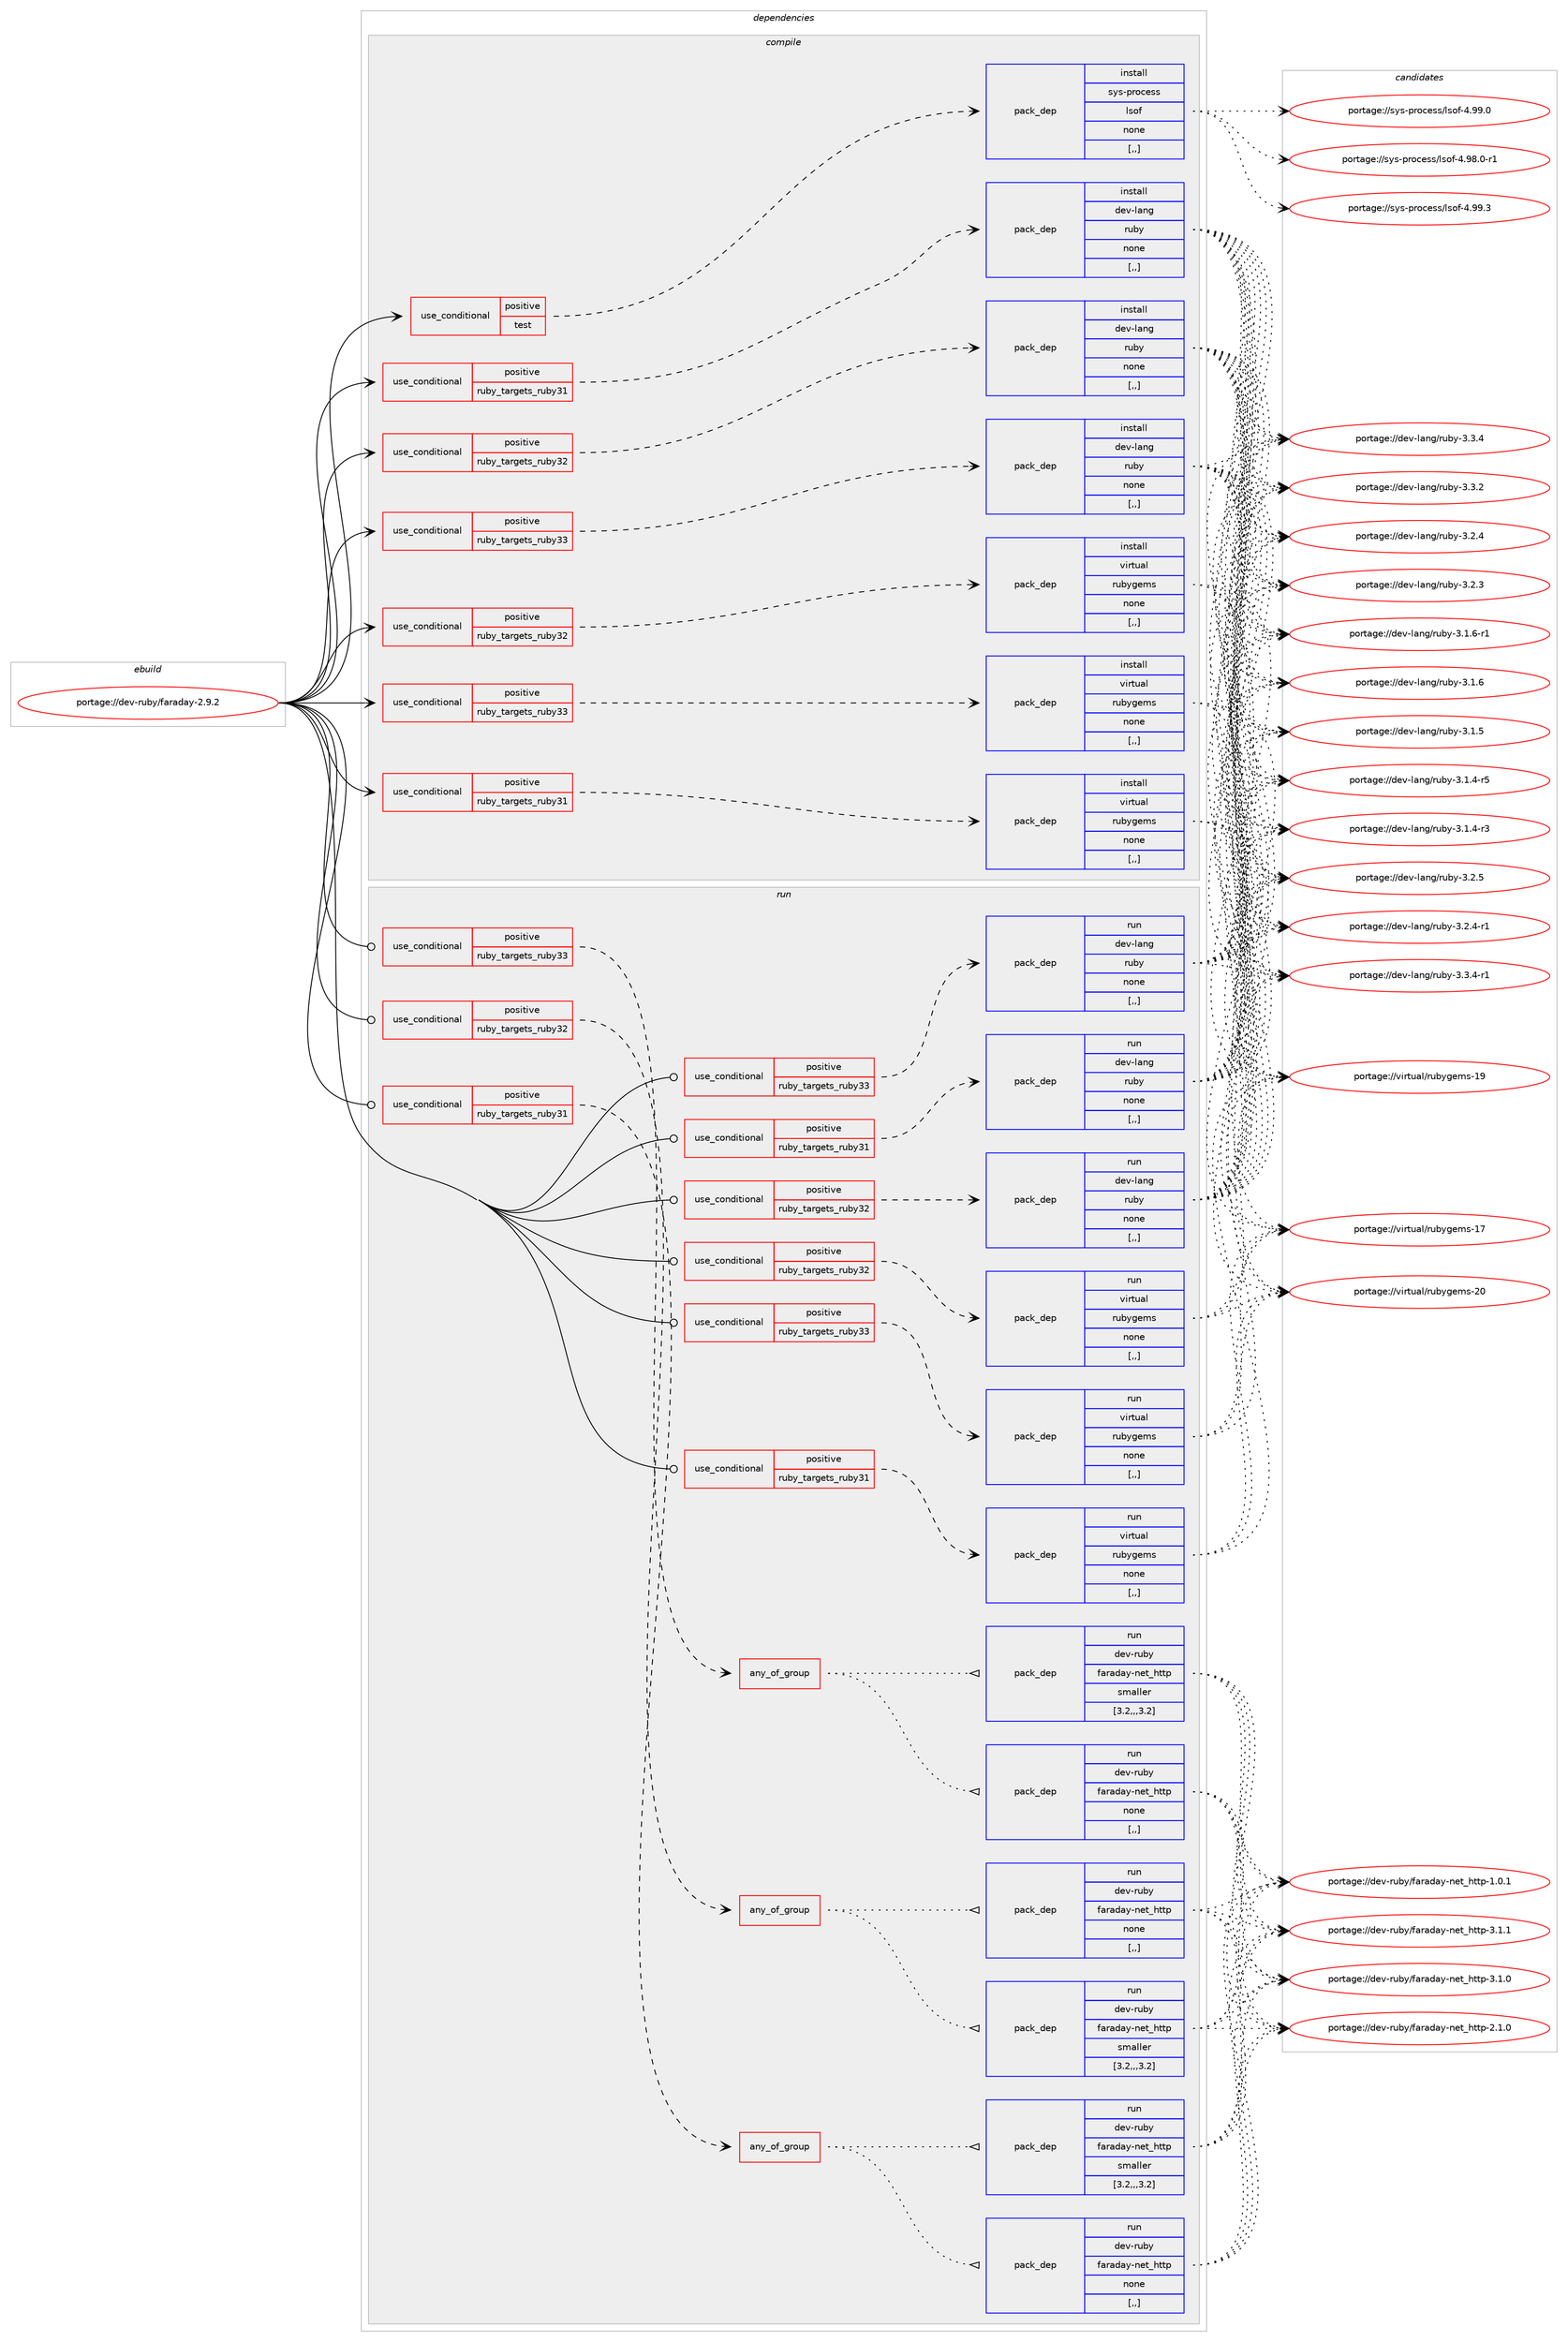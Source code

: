 digraph prolog {

# *************
# Graph options
# *************

newrank=true;
concentrate=true;
compound=true;
graph [rankdir=LR,fontname=Helvetica,fontsize=10,ranksep=1.5];#, ranksep=2.5, nodesep=0.2];
edge  [arrowhead=vee];
node  [fontname=Helvetica,fontsize=10];

# **********
# The ebuild
# **********

subgraph cluster_leftcol {
color=gray;
label=<<i>ebuild</i>>;
id [label="portage://dev-ruby/faraday-2.9.2", color=red, width=4, href="../dev-ruby/faraday-2.9.2.svg"];
}

# ****************
# The dependencies
# ****************

subgraph cluster_midcol {
color=gray;
label=<<i>dependencies</i>>;
subgraph cluster_compile {
fillcolor="#eeeeee";
style=filled;
label=<<i>compile</i>>;
subgraph cond47569 {
dependency183435 [label=<<TABLE BORDER="0" CELLBORDER="1" CELLSPACING="0" CELLPADDING="4"><TR><TD ROWSPAN="3" CELLPADDING="10">use_conditional</TD></TR><TR><TD>positive</TD></TR><TR><TD>ruby_targets_ruby31</TD></TR></TABLE>>, shape=none, color=red];
subgraph pack134549 {
dependency183436 [label=<<TABLE BORDER="0" CELLBORDER="1" CELLSPACING="0" CELLPADDING="4" WIDTH="220"><TR><TD ROWSPAN="6" CELLPADDING="30">pack_dep</TD></TR><TR><TD WIDTH="110">install</TD></TR><TR><TD>dev-lang</TD></TR><TR><TD>ruby</TD></TR><TR><TD>none</TD></TR><TR><TD>[,,]</TD></TR></TABLE>>, shape=none, color=blue];
}
dependency183435:e -> dependency183436:w [weight=20,style="dashed",arrowhead="vee"];
}
id:e -> dependency183435:w [weight=20,style="solid",arrowhead="vee"];
subgraph cond47570 {
dependency183437 [label=<<TABLE BORDER="0" CELLBORDER="1" CELLSPACING="0" CELLPADDING="4"><TR><TD ROWSPAN="3" CELLPADDING="10">use_conditional</TD></TR><TR><TD>positive</TD></TR><TR><TD>ruby_targets_ruby31</TD></TR></TABLE>>, shape=none, color=red];
subgraph pack134550 {
dependency183438 [label=<<TABLE BORDER="0" CELLBORDER="1" CELLSPACING="0" CELLPADDING="4" WIDTH="220"><TR><TD ROWSPAN="6" CELLPADDING="30">pack_dep</TD></TR><TR><TD WIDTH="110">install</TD></TR><TR><TD>virtual</TD></TR><TR><TD>rubygems</TD></TR><TR><TD>none</TD></TR><TR><TD>[,,]</TD></TR></TABLE>>, shape=none, color=blue];
}
dependency183437:e -> dependency183438:w [weight=20,style="dashed",arrowhead="vee"];
}
id:e -> dependency183437:w [weight=20,style="solid",arrowhead="vee"];
subgraph cond47571 {
dependency183439 [label=<<TABLE BORDER="0" CELLBORDER="1" CELLSPACING="0" CELLPADDING="4"><TR><TD ROWSPAN="3" CELLPADDING="10">use_conditional</TD></TR><TR><TD>positive</TD></TR><TR><TD>ruby_targets_ruby32</TD></TR></TABLE>>, shape=none, color=red];
subgraph pack134551 {
dependency183440 [label=<<TABLE BORDER="0" CELLBORDER="1" CELLSPACING="0" CELLPADDING="4" WIDTH="220"><TR><TD ROWSPAN="6" CELLPADDING="30">pack_dep</TD></TR><TR><TD WIDTH="110">install</TD></TR><TR><TD>dev-lang</TD></TR><TR><TD>ruby</TD></TR><TR><TD>none</TD></TR><TR><TD>[,,]</TD></TR></TABLE>>, shape=none, color=blue];
}
dependency183439:e -> dependency183440:w [weight=20,style="dashed",arrowhead="vee"];
}
id:e -> dependency183439:w [weight=20,style="solid",arrowhead="vee"];
subgraph cond47572 {
dependency183441 [label=<<TABLE BORDER="0" CELLBORDER="1" CELLSPACING="0" CELLPADDING="4"><TR><TD ROWSPAN="3" CELLPADDING="10">use_conditional</TD></TR><TR><TD>positive</TD></TR><TR><TD>ruby_targets_ruby32</TD></TR></TABLE>>, shape=none, color=red];
subgraph pack134552 {
dependency183442 [label=<<TABLE BORDER="0" CELLBORDER="1" CELLSPACING="0" CELLPADDING="4" WIDTH="220"><TR><TD ROWSPAN="6" CELLPADDING="30">pack_dep</TD></TR><TR><TD WIDTH="110">install</TD></TR><TR><TD>virtual</TD></TR><TR><TD>rubygems</TD></TR><TR><TD>none</TD></TR><TR><TD>[,,]</TD></TR></TABLE>>, shape=none, color=blue];
}
dependency183441:e -> dependency183442:w [weight=20,style="dashed",arrowhead="vee"];
}
id:e -> dependency183441:w [weight=20,style="solid",arrowhead="vee"];
subgraph cond47573 {
dependency183443 [label=<<TABLE BORDER="0" CELLBORDER="1" CELLSPACING="0" CELLPADDING="4"><TR><TD ROWSPAN="3" CELLPADDING="10">use_conditional</TD></TR><TR><TD>positive</TD></TR><TR><TD>ruby_targets_ruby33</TD></TR></TABLE>>, shape=none, color=red];
subgraph pack134553 {
dependency183444 [label=<<TABLE BORDER="0" CELLBORDER="1" CELLSPACING="0" CELLPADDING="4" WIDTH="220"><TR><TD ROWSPAN="6" CELLPADDING="30">pack_dep</TD></TR><TR><TD WIDTH="110">install</TD></TR><TR><TD>dev-lang</TD></TR><TR><TD>ruby</TD></TR><TR><TD>none</TD></TR><TR><TD>[,,]</TD></TR></TABLE>>, shape=none, color=blue];
}
dependency183443:e -> dependency183444:w [weight=20,style="dashed",arrowhead="vee"];
}
id:e -> dependency183443:w [weight=20,style="solid",arrowhead="vee"];
subgraph cond47574 {
dependency183445 [label=<<TABLE BORDER="0" CELLBORDER="1" CELLSPACING="0" CELLPADDING="4"><TR><TD ROWSPAN="3" CELLPADDING="10">use_conditional</TD></TR><TR><TD>positive</TD></TR><TR><TD>ruby_targets_ruby33</TD></TR></TABLE>>, shape=none, color=red];
subgraph pack134554 {
dependency183446 [label=<<TABLE BORDER="0" CELLBORDER="1" CELLSPACING="0" CELLPADDING="4" WIDTH="220"><TR><TD ROWSPAN="6" CELLPADDING="30">pack_dep</TD></TR><TR><TD WIDTH="110">install</TD></TR><TR><TD>virtual</TD></TR><TR><TD>rubygems</TD></TR><TR><TD>none</TD></TR><TR><TD>[,,]</TD></TR></TABLE>>, shape=none, color=blue];
}
dependency183445:e -> dependency183446:w [weight=20,style="dashed",arrowhead="vee"];
}
id:e -> dependency183445:w [weight=20,style="solid",arrowhead="vee"];
subgraph cond47575 {
dependency183447 [label=<<TABLE BORDER="0" CELLBORDER="1" CELLSPACING="0" CELLPADDING="4"><TR><TD ROWSPAN="3" CELLPADDING="10">use_conditional</TD></TR><TR><TD>positive</TD></TR><TR><TD>test</TD></TR></TABLE>>, shape=none, color=red];
subgraph pack134555 {
dependency183448 [label=<<TABLE BORDER="0" CELLBORDER="1" CELLSPACING="0" CELLPADDING="4" WIDTH="220"><TR><TD ROWSPAN="6" CELLPADDING="30">pack_dep</TD></TR><TR><TD WIDTH="110">install</TD></TR><TR><TD>sys-process</TD></TR><TR><TD>lsof</TD></TR><TR><TD>none</TD></TR><TR><TD>[,,]</TD></TR></TABLE>>, shape=none, color=blue];
}
dependency183447:e -> dependency183448:w [weight=20,style="dashed",arrowhead="vee"];
}
id:e -> dependency183447:w [weight=20,style="solid",arrowhead="vee"];
}
subgraph cluster_compileandrun {
fillcolor="#eeeeee";
style=filled;
label=<<i>compile and run</i>>;
}
subgraph cluster_run {
fillcolor="#eeeeee";
style=filled;
label=<<i>run</i>>;
subgraph cond47576 {
dependency183449 [label=<<TABLE BORDER="0" CELLBORDER="1" CELLSPACING="0" CELLPADDING="4"><TR><TD ROWSPAN="3" CELLPADDING="10">use_conditional</TD></TR><TR><TD>positive</TD></TR><TR><TD>ruby_targets_ruby31</TD></TR></TABLE>>, shape=none, color=red];
subgraph any1167 {
dependency183450 [label=<<TABLE BORDER="0" CELLBORDER="1" CELLSPACING="0" CELLPADDING="4"><TR><TD CELLPADDING="10">any_of_group</TD></TR></TABLE>>, shape=none, color=red];subgraph pack134556 {
dependency183451 [label=<<TABLE BORDER="0" CELLBORDER="1" CELLSPACING="0" CELLPADDING="4" WIDTH="220"><TR><TD ROWSPAN="6" CELLPADDING="30">pack_dep</TD></TR><TR><TD WIDTH="110">run</TD></TR><TR><TD>dev-ruby</TD></TR><TR><TD>faraday-net_http</TD></TR><TR><TD>smaller</TD></TR><TR><TD>[3.2,,,3.2]</TD></TR></TABLE>>, shape=none, color=blue];
}
dependency183450:e -> dependency183451:w [weight=20,style="dotted",arrowhead="oinv"];
subgraph pack134557 {
dependency183452 [label=<<TABLE BORDER="0" CELLBORDER="1" CELLSPACING="0" CELLPADDING="4" WIDTH="220"><TR><TD ROWSPAN="6" CELLPADDING="30">pack_dep</TD></TR><TR><TD WIDTH="110">run</TD></TR><TR><TD>dev-ruby</TD></TR><TR><TD>faraday-net_http</TD></TR><TR><TD>none</TD></TR><TR><TD>[,,]</TD></TR></TABLE>>, shape=none, color=blue];
}
dependency183450:e -> dependency183452:w [weight=20,style="dotted",arrowhead="oinv"];
}
dependency183449:e -> dependency183450:w [weight=20,style="dashed",arrowhead="vee"];
}
id:e -> dependency183449:w [weight=20,style="solid",arrowhead="odot"];
subgraph cond47577 {
dependency183453 [label=<<TABLE BORDER="0" CELLBORDER="1" CELLSPACING="0" CELLPADDING="4"><TR><TD ROWSPAN="3" CELLPADDING="10">use_conditional</TD></TR><TR><TD>positive</TD></TR><TR><TD>ruby_targets_ruby31</TD></TR></TABLE>>, shape=none, color=red];
subgraph pack134558 {
dependency183454 [label=<<TABLE BORDER="0" CELLBORDER="1" CELLSPACING="0" CELLPADDING="4" WIDTH="220"><TR><TD ROWSPAN="6" CELLPADDING="30">pack_dep</TD></TR><TR><TD WIDTH="110">run</TD></TR><TR><TD>dev-lang</TD></TR><TR><TD>ruby</TD></TR><TR><TD>none</TD></TR><TR><TD>[,,]</TD></TR></TABLE>>, shape=none, color=blue];
}
dependency183453:e -> dependency183454:w [weight=20,style="dashed",arrowhead="vee"];
}
id:e -> dependency183453:w [weight=20,style="solid",arrowhead="odot"];
subgraph cond47578 {
dependency183455 [label=<<TABLE BORDER="0" CELLBORDER="1" CELLSPACING="0" CELLPADDING="4"><TR><TD ROWSPAN="3" CELLPADDING="10">use_conditional</TD></TR><TR><TD>positive</TD></TR><TR><TD>ruby_targets_ruby31</TD></TR></TABLE>>, shape=none, color=red];
subgraph pack134559 {
dependency183456 [label=<<TABLE BORDER="0" CELLBORDER="1" CELLSPACING="0" CELLPADDING="4" WIDTH="220"><TR><TD ROWSPAN="6" CELLPADDING="30">pack_dep</TD></TR><TR><TD WIDTH="110">run</TD></TR><TR><TD>virtual</TD></TR><TR><TD>rubygems</TD></TR><TR><TD>none</TD></TR><TR><TD>[,,]</TD></TR></TABLE>>, shape=none, color=blue];
}
dependency183455:e -> dependency183456:w [weight=20,style="dashed",arrowhead="vee"];
}
id:e -> dependency183455:w [weight=20,style="solid",arrowhead="odot"];
subgraph cond47579 {
dependency183457 [label=<<TABLE BORDER="0" CELLBORDER="1" CELLSPACING="0" CELLPADDING="4"><TR><TD ROWSPAN="3" CELLPADDING="10">use_conditional</TD></TR><TR><TD>positive</TD></TR><TR><TD>ruby_targets_ruby32</TD></TR></TABLE>>, shape=none, color=red];
subgraph any1168 {
dependency183458 [label=<<TABLE BORDER="0" CELLBORDER="1" CELLSPACING="0" CELLPADDING="4"><TR><TD CELLPADDING="10">any_of_group</TD></TR></TABLE>>, shape=none, color=red];subgraph pack134560 {
dependency183459 [label=<<TABLE BORDER="0" CELLBORDER="1" CELLSPACING="0" CELLPADDING="4" WIDTH="220"><TR><TD ROWSPAN="6" CELLPADDING="30">pack_dep</TD></TR><TR><TD WIDTH="110">run</TD></TR><TR><TD>dev-ruby</TD></TR><TR><TD>faraday-net_http</TD></TR><TR><TD>smaller</TD></TR><TR><TD>[3.2,,,3.2]</TD></TR></TABLE>>, shape=none, color=blue];
}
dependency183458:e -> dependency183459:w [weight=20,style="dotted",arrowhead="oinv"];
subgraph pack134561 {
dependency183460 [label=<<TABLE BORDER="0" CELLBORDER="1" CELLSPACING="0" CELLPADDING="4" WIDTH="220"><TR><TD ROWSPAN="6" CELLPADDING="30">pack_dep</TD></TR><TR><TD WIDTH="110">run</TD></TR><TR><TD>dev-ruby</TD></TR><TR><TD>faraday-net_http</TD></TR><TR><TD>none</TD></TR><TR><TD>[,,]</TD></TR></TABLE>>, shape=none, color=blue];
}
dependency183458:e -> dependency183460:w [weight=20,style="dotted",arrowhead="oinv"];
}
dependency183457:e -> dependency183458:w [weight=20,style="dashed",arrowhead="vee"];
}
id:e -> dependency183457:w [weight=20,style="solid",arrowhead="odot"];
subgraph cond47580 {
dependency183461 [label=<<TABLE BORDER="0" CELLBORDER="1" CELLSPACING="0" CELLPADDING="4"><TR><TD ROWSPAN="3" CELLPADDING="10">use_conditional</TD></TR><TR><TD>positive</TD></TR><TR><TD>ruby_targets_ruby32</TD></TR></TABLE>>, shape=none, color=red];
subgraph pack134562 {
dependency183462 [label=<<TABLE BORDER="0" CELLBORDER="1" CELLSPACING="0" CELLPADDING="4" WIDTH="220"><TR><TD ROWSPAN="6" CELLPADDING="30">pack_dep</TD></TR><TR><TD WIDTH="110">run</TD></TR><TR><TD>dev-lang</TD></TR><TR><TD>ruby</TD></TR><TR><TD>none</TD></TR><TR><TD>[,,]</TD></TR></TABLE>>, shape=none, color=blue];
}
dependency183461:e -> dependency183462:w [weight=20,style="dashed",arrowhead="vee"];
}
id:e -> dependency183461:w [weight=20,style="solid",arrowhead="odot"];
subgraph cond47581 {
dependency183463 [label=<<TABLE BORDER="0" CELLBORDER="1" CELLSPACING="0" CELLPADDING="4"><TR><TD ROWSPAN="3" CELLPADDING="10">use_conditional</TD></TR><TR><TD>positive</TD></TR><TR><TD>ruby_targets_ruby32</TD></TR></TABLE>>, shape=none, color=red];
subgraph pack134563 {
dependency183464 [label=<<TABLE BORDER="0" CELLBORDER="1" CELLSPACING="0" CELLPADDING="4" WIDTH="220"><TR><TD ROWSPAN="6" CELLPADDING="30">pack_dep</TD></TR><TR><TD WIDTH="110">run</TD></TR><TR><TD>virtual</TD></TR><TR><TD>rubygems</TD></TR><TR><TD>none</TD></TR><TR><TD>[,,]</TD></TR></TABLE>>, shape=none, color=blue];
}
dependency183463:e -> dependency183464:w [weight=20,style="dashed",arrowhead="vee"];
}
id:e -> dependency183463:w [weight=20,style="solid",arrowhead="odot"];
subgraph cond47582 {
dependency183465 [label=<<TABLE BORDER="0" CELLBORDER="1" CELLSPACING="0" CELLPADDING="4"><TR><TD ROWSPAN="3" CELLPADDING="10">use_conditional</TD></TR><TR><TD>positive</TD></TR><TR><TD>ruby_targets_ruby33</TD></TR></TABLE>>, shape=none, color=red];
subgraph any1169 {
dependency183466 [label=<<TABLE BORDER="0" CELLBORDER="1" CELLSPACING="0" CELLPADDING="4"><TR><TD CELLPADDING="10">any_of_group</TD></TR></TABLE>>, shape=none, color=red];subgraph pack134564 {
dependency183467 [label=<<TABLE BORDER="0" CELLBORDER="1" CELLSPACING="0" CELLPADDING="4" WIDTH="220"><TR><TD ROWSPAN="6" CELLPADDING="30">pack_dep</TD></TR><TR><TD WIDTH="110">run</TD></TR><TR><TD>dev-ruby</TD></TR><TR><TD>faraday-net_http</TD></TR><TR><TD>smaller</TD></TR><TR><TD>[3.2,,,3.2]</TD></TR></TABLE>>, shape=none, color=blue];
}
dependency183466:e -> dependency183467:w [weight=20,style="dotted",arrowhead="oinv"];
subgraph pack134565 {
dependency183468 [label=<<TABLE BORDER="0" CELLBORDER="1" CELLSPACING="0" CELLPADDING="4" WIDTH="220"><TR><TD ROWSPAN="6" CELLPADDING="30">pack_dep</TD></TR><TR><TD WIDTH="110">run</TD></TR><TR><TD>dev-ruby</TD></TR><TR><TD>faraday-net_http</TD></TR><TR><TD>none</TD></TR><TR><TD>[,,]</TD></TR></TABLE>>, shape=none, color=blue];
}
dependency183466:e -> dependency183468:w [weight=20,style="dotted",arrowhead="oinv"];
}
dependency183465:e -> dependency183466:w [weight=20,style="dashed",arrowhead="vee"];
}
id:e -> dependency183465:w [weight=20,style="solid",arrowhead="odot"];
subgraph cond47583 {
dependency183469 [label=<<TABLE BORDER="0" CELLBORDER="1" CELLSPACING="0" CELLPADDING="4"><TR><TD ROWSPAN="3" CELLPADDING="10">use_conditional</TD></TR><TR><TD>positive</TD></TR><TR><TD>ruby_targets_ruby33</TD></TR></TABLE>>, shape=none, color=red];
subgraph pack134566 {
dependency183470 [label=<<TABLE BORDER="0" CELLBORDER="1" CELLSPACING="0" CELLPADDING="4" WIDTH="220"><TR><TD ROWSPAN="6" CELLPADDING="30">pack_dep</TD></TR><TR><TD WIDTH="110">run</TD></TR><TR><TD>dev-lang</TD></TR><TR><TD>ruby</TD></TR><TR><TD>none</TD></TR><TR><TD>[,,]</TD></TR></TABLE>>, shape=none, color=blue];
}
dependency183469:e -> dependency183470:w [weight=20,style="dashed",arrowhead="vee"];
}
id:e -> dependency183469:w [weight=20,style="solid",arrowhead="odot"];
subgraph cond47584 {
dependency183471 [label=<<TABLE BORDER="0" CELLBORDER="1" CELLSPACING="0" CELLPADDING="4"><TR><TD ROWSPAN="3" CELLPADDING="10">use_conditional</TD></TR><TR><TD>positive</TD></TR><TR><TD>ruby_targets_ruby33</TD></TR></TABLE>>, shape=none, color=red];
subgraph pack134567 {
dependency183472 [label=<<TABLE BORDER="0" CELLBORDER="1" CELLSPACING="0" CELLPADDING="4" WIDTH="220"><TR><TD ROWSPAN="6" CELLPADDING="30">pack_dep</TD></TR><TR><TD WIDTH="110">run</TD></TR><TR><TD>virtual</TD></TR><TR><TD>rubygems</TD></TR><TR><TD>none</TD></TR><TR><TD>[,,]</TD></TR></TABLE>>, shape=none, color=blue];
}
dependency183471:e -> dependency183472:w [weight=20,style="dashed",arrowhead="vee"];
}
id:e -> dependency183471:w [weight=20,style="solid",arrowhead="odot"];
}
}

# **************
# The candidates
# **************

subgraph cluster_choices {
rank=same;
color=gray;
label=<<i>candidates</i>>;

subgraph choice134549 {
color=black;
nodesep=1;
choice100101118451089711010347114117981214551465146524511449 [label="portage://dev-lang/ruby-3.3.4-r1", color=red, width=4,href="../dev-lang/ruby-3.3.4-r1.svg"];
choice10010111845108971101034711411798121455146514652 [label="portage://dev-lang/ruby-3.3.4", color=red, width=4,href="../dev-lang/ruby-3.3.4.svg"];
choice10010111845108971101034711411798121455146514650 [label="portage://dev-lang/ruby-3.3.2", color=red, width=4,href="../dev-lang/ruby-3.3.2.svg"];
choice10010111845108971101034711411798121455146504653 [label="portage://dev-lang/ruby-3.2.5", color=red, width=4,href="../dev-lang/ruby-3.2.5.svg"];
choice100101118451089711010347114117981214551465046524511449 [label="portage://dev-lang/ruby-3.2.4-r1", color=red, width=4,href="../dev-lang/ruby-3.2.4-r1.svg"];
choice10010111845108971101034711411798121455146504652 [label="portage://dev-lang/ruby-3.2.4", color=red, width=4,href="../dev-lang/ruby-3.2.4.svg"];
choice10010111845108971101034711411798121455146504651 [label="portage://dev-lang/ruby-3.2.3", color=red, width=4,href="../dev-lang/ruby-3.2.3.svg"];
choice100101118451089711010347114117981214551464946544511449 [label="portage://dev-lang/ruby-3.1.6-r1", color=red, width=4,href="../dev-lang/ruby-3.1.6-r1.svg"];
choice10010111845108971101034711411798121455146494654 [label="portage://dev-lang/ruby-3.1.6", color=red, width=4,href="../dev-lang/ruby-3.1.6.svg"];
choice10010111845108971101034711411798121455146494653 [label="portage://dev-lang/ruby-3.1.5", color=red, width=4,href="../dev-lang/ruby-3.1.5.svg"];
choice100101118451089711010347114117981214551464946524511453 [label="portage://dev-lang/ruby-3.1.4-r5", color=red, width=4,href="../dev-lang/ruby-3.1.4-r5.svg"];
choice100101118451089711010347114117981214551464946524511451 [label="portage://dev-lang/ruby-3.1.4-r3", color=red, width=4,href="../dev-lang/ruby-3.1.4-r3.svg"];
dependency183436:e -> choice100101118451089711010347114117981214551465146524511449:w [style=dotted,weight="100"];
dependency183436:e -> choice10010111845108971101034711411798121455146514652:w [style=dotted,weight="100"];
dependency183436:e -> choice10010111845108971101034711411798121455146514650:w [style=dotted,weight="100"];
dependency183436:e -> choice10010111845108971101034711411798121455146504653:w [style=dotted,weight="100"];
dependency183436:e -> choice100101118451089711010347114117981214551465046524511449:w [style=dotted,weight="100"];
dependency183436:e -> choice10010111845108971101034711411798121455146504652:w [style=dotted,weight="100"];
dependency183436:e -> choice10010111845108971101034711411798121455146504651:w [style=dotted,weight="100"];
dependency183436:e -> choice100101118451089711010347114117981214551464946544511449:w [style=dotted,weight="100"];
dependency183436:e -> choice10010111845108971101034711411798121455146494654:w [style=dotted,weight="100"];
dependency183436:e -> choice10010111845108971101034711411798121455146494653:w [style=dotted,weight="100"];
dependency183436:e -> choice100101118451089711010347114117981214551464946524511453:w [style=dotted,weight="100"];
dependency183436:e -> choice100101118451089711010347114117981214551464946524511451:w [style=dotted,weight="100"];
}
subgraph choice134550 {
color=black;
nodesep=1;
choice118105114116117971084711411798121103101109115455048 [label="portage://virtual/rubygems-20", color=red, width=4,href="../virtual/rubygems-20.svg"];
choice118105114116117971084711411798121103101109115454957 [label="portage://virtual/rubygems-19", color=red, width=4,href="../virtual/rubygems-19.svg"];
choice118105114116117971084711411798121103101109115454955 [label="portage://virtual/rubygems-17", color=red, width=4,href="../virtual/rubygems-17.svg"];
dependency183438:e -> choice118105114116117971084711411798121103101109115455048:w [style=dotted,weight="100"];
dependency183438:e -> choice118105114116117971084711411798121103101109115454957:w [style=dotted,weight="100"];
dependency183438:e -> choice118105114116117971084711411798121103101109115454955:w [style=dotted,weight="100"];
}
subgraph choice134551 {
color=black;
nodesep=1;
choice100101118451089711010347114117981214551465146524511449 [label="portage://dev-lang/ruby-3.3.4-r1", color=red, width=4,href="../dev-lang/ruby-3.3.4-r1.svg"];
choice10010111845108971101034711411798121455146514652 [label="portage://dev-lang/ruby-3.3.4", color=red, width=4,href="../dev-lang/ruby-3.3.4.svg"];
choice10010111845108971101034711411798121455146514650 [label="portage://dev-lang/ruby-3.3.2", color=red, width=4,href="../dev-lang/ruby-3.3.2.svg"];
choice10010111845108971101034711411798121455146504653 [label="portage://dev-lang/ruby-3.2.5", color=red, width=4,href="../dev-lang/ruby-3.2.5.svg"];
choice100101118451089711010347114117981214551465046524511449 [label="portage://dev-lang/ruby-3.2.4-r1", color=red, width=4,href="../dev-lang/ruby-3.2.4-r1.svg"];
choice10010111845108971101034711411798121455146504652 [label="portage://dev-lang/ruby-3.2.4", color=red, width=4,href="../dev-lang/ruby-3.2.4.svg"];
choice10010111845108971101034711411798121455146504651 [label="portage://dev-lang/ruby-3.2.3", color=red, width=4,href="../dev-lang/ruby-3.2.3.svg"];
choice100101118451089711010347114117981214551464946544511449 [label="portage://dev-lang/ruby-3.1.6-r1", color=red, width=4,href="../dev-lang/ruby-3.1.6-r1.svg"];
choice10010111845108971101034711411798121455146494654 [label="portage://dev-lang/ruby-3.1.6", color=red, width=4,href="../dev-lang/ruby-3.1.6.svg"];
choice10010111845108971101034711411798121455146494653 [label="portage://dev-lang/ruby-3.1.5", color=red, width=4,href="../dev-lang/ruby-3.1.5.svg"];
choice100101118451089711010347114117981214551464946524511453 [label="portage://dev-lang/ruby-3.1.4-r5", color=red, width=4,href="../dev-lang/ruby-3.1.4-r5.svg"];
choice100101118451089711010347114117981214551464946524511451 [label="portage://dev-lang/ruby-3.1.4-r3", color=red, width=4,href="../dev-lang/ruby-3.1.4-r3.svg"];
dependency183440:e -> choice100101118451089711010347114117981214551465146524511449:w [style=dotted,weight="100"];
dependency183440:e -> choice10010111845108971101034711411798121455146514652:w [style=dotted,weight="100"];
dependency183440:e -> choice10010111845108971101034711411798121455146514650:w [style=dotted,weight="100"];
dependency183440:e -> choice10010111845108971101034711411798121455146504653:w [style=dotted,weight="100"];
dependency183440:e -> choice100101118451089711010347114117981214551465046524511449:w [style=dotted,weight="100"];
dependency183440:e -> choice10010111845108971101034711411798121455146504652:w [style=dotted,weight="100"];
dependency183440:e -> choice10010111845108971101034711411798121455146504651:w [style=dotted,weight="100"];
dependency183440:e -> choice100101118451089711010347114117981214551464946544511449:w [style=dotted,weight="100"];
dependency183440:e -> choice10010111845108971101034711411798121455146494654:w [style=dotted,weight="100"];
dependency183440:e -> choice10010111845108971101034711411798121455146494653:w [style=dotted,weight="100"];
dependency183440:e -> choice100101118451089711010347114117981214551464946524511453:w [style=dotted,weight="100"];
dependency183440:e -> choice100101118451089711010347114117981214551464946524511451:w [style=dotted,weight="100"];
}
subgraph choice134552 {
color=black;
nodesep=1;
choice118105114116117971084711411798121103101109115455048 [label="portage://virtual/rubygems-20", color=red, width=4,href="../virtual/rubygems-20.svg"];
choice118105114116117971084711411798121103101109115454957 [label="portage://virtual/rubygems-19", color=red, width=4,href="../virtual/rubygems-19.svg"];
choice118105114116117971084711411798121103101109115454955 [label="portage://virtual/rubygems-17", color=red, width=4,href="../virtual/rubygems-17.svg"];
dependency183442:e -> choice118105114116117971084711411798121103101109115455048:w [style=dotted,weight="100"];
dependency183442:e -> choice118105114116117971084711411798121103101109115454957:w [style=dotted,weight="100"];
dependency183442:e -> choice118105114116117971084711411798121103101109115454955:w [style=dotted,weight="100"];
}
subgraph choice134553 {
color=black;
nodesep=1;
choice100101118451089711010347114117981214551465146524511449 [label="portage://dev-lang/ruby-3.3.4-r1", color=red, width=4,href="../dev-lang/ruby-3.3.4-r1.svg"];
choice10010111845108971101034711411798121455146514652 [label="portage://dev-lang/ruby-3.3.4", color=red, width=4,href="../dev-lang/ruby-3.3.4.svg"];
choice10010111845108971101034711411798121455146514650 [label="portage://dev-lang/ruby-3.3.2", color=red, width=4,href="../dev-lang/ruby-3.3.2.svg"];
choice10010111845108971101034711411798121455146504653 [label="portage://dev-lang/ruby-3.2.5", color=red, width=4,href="../dev-lang/ruby-3.2.5.svg"];
choice100101118451089711010347114117981214551465046524511449 [label="portage://dev-lang/ruby-3.2.4-r1", color=red, width=4,href="../dev-lang/ruby-3.2.4-r1.svg"];
choice10010111845108971101034711411798121455146504652 [label="portage://dev-lang/ruby-3.2.4", color=red, width=4,href="../dev-lang/ruby-3.2.4.svg"];
choice10010111845108971101034711411798121455146504651 [label="portage://dev-lang/ruby-3.2.3", color=red, width=4,href="../dev-lang/ruby-3.2.3.svg"];
choice100101118451089711010347114117981214551464946544511449 [label="portage://dev-lang/ruby-3.1.6-r1", color=red, width=4,href="../dev-lang/ruby-3.1.6-r1.svg"];
choice10010111845108971101034711411798121455146494654 [label="portage://dev-lang/ruby-3.1.6", color=red, width=4,href="../dev-lang/ruby-3.1.6.svg"];
choice10010111845108971101034711411798121455146494653 [label="portage://dev-lang/ruby-3.1.5", color=red, width=4,href="../dev-lang/ruby-3.1.5.svg"];
choice100101118451089711010347114117981214551464946524511453 [label="portage://dev-lang/ruby-3.1.4-r5", color=red, width=4,href="../dev-lang/ruby-3.1.4-r5.svg"];
choice100101118451089711010347114117981214551464946524511451 [label="portage://dev-lang/ruby-3.1.4-r3", color=red, width=4,href="../dev-lang/ruby-3.1.4-r3.svg"];
dependency183444:e -> choice100101118451089711010347114117981214551465146524511449:w [style=dotted,weight="100"];
dependency183444:e -> choice10010111845108971101034711411798121455146514652:w [style=dotted,weight="100"];
dependency183444:e -> choice10010111845108971101034711411798121455146514650:w [style=dotted,weight="100"];
dependency183444:e -> choice10010111845108971101034711411798121455146504653:w [style=dotted,weight="100"];
dependency183444:e -> choice100101118451089711010347114117981214551465046524511449:w [style=dotted,weight="100"];
dependency183444:e -> choice10010111845108971101034711411798121455146504652:w [style=dotted,weight="100"];
dependency183444:e -> choice10010111845108971101034711411798121455146504651:w [style=dotted,weight="100"];
dependency183444:e -> choice100101118451089711010347114117981214551464946544511449:w [style=dotted,weight="100"];
dependency183444:e -> choice10010111845108971101034711411798121455146494654:w [style=dotted,weight="100"];
dependency183444:e -> choice10010111845108971101034711411798121455146494653:w [style=dotted,weight="100"];
dependency183444:e -> choice100101118451089711010347114117981214551464946524511453:w [style=dotted,weight="100"];
dependency183444:e -> choice100101118451089711010347114117981214551464946524511451:w [style=dotted,weight="100"];
}
subgraph choice134554 {
color=black;
nodesep=1;
choice118105114116117971084711411798121103101109115455048 [label="portage://virtual/rubygems-20", color=red, width=4,href="../virtual/rubygems-20.svg"];
choice118105114116117971084711411798121103101109115454957 [label="portage://virtual/rubygems-19", color=red, width=4,href="../virtual/rubygems-19.svg"];
choice118105114116117971084711411798121103101109115454955 [label="portage://virtual/rubygems-17", color=red, width=4,href="../virtual/rubygems-17.svg"];
dependency183446:e -> choice118105114116117971084711411798121103101109115455048:w [style=dotted,weight="100"];
dependency183446:e -> choice118105114116117971084711411798121103101109115454957:w [style=dotted,weight="100"];
dependency183446:e -> choice118105114116117971084711411798121103101109115454955:w [style=dotted,weight="100"];
}
subgraph choice134555 {
color=black;
nodesep=1;
choice11512111545112114111991011151154710811511110245524657574651 [label="portage://sys-process/lsof-4.99.3", color=red, width=4,href="../sys-process/lsof-4.99.3.svg"];
choice11512111545112114111991011151154710811511110245524657574648 [label="portage://sys-process/lsof-4.99.0", color=red, width=4,href="../sys-process/lsof-4.99.0.svg"];
choice115121115451121141119910111511547108115111102455246575646484511449 [label="portage://sys-process/lsof-4.98.0-r1", color=red, width=4,href="../sys-process/lsof-4.98.0-r1.svg"];
dependency183448:e -> choice11512111545112114111991011151154710811511110245524657574651:w [style=dotted,weight="100"];
dependency183448:e -> choice11512111545112114111991011151154710811511110245524657574648:w [style=dotted,weight="100"];
dependency183448:e -> choice115121115451121141119910111511547108115111102455246575646484511449:w [style=dotted,weight="100"];
}
subgraph choice134556 {
color=black;
nodesep=1;
choice1001011184511411798121471029711497100971214511010111695104116116112455146494649 [label="portage://dev-ruby/faraday-net_http-3.1.1", color=red, width=4,href="../dev-ruby/faraday-net_http-3.1.1.svg"];
choice1001011184511411798121471029711497100971214511010111695104116116112455146494648 [label="portage://dev-ruby/faraday-net_http-3.1.0", color=red, width=4,href="../dev-ruby/faraday-net_http-3.1.0.svg"];
choice1001011184511411798121471029711497100971214511010111695104116116112455046494648 [label="portage://dev-ruby/faraday-net_http-2.1.0", color=red, width=4,href="../dev-ruby/faraday-net_http-2.1.0.svg"];
choice1001011184511411798121471029711497100971214511010111695104116116112454946484649 [label="portage://dev-ruby/faraday-net_http-1.0.1", color=red, width=4,href="../dev-ruby/faraday-net_http-1.0.1.svg"];
dependency183451:e -> choice1001011184511411798121471029711497100971214511010111695104116116112455146494649:w [style=dotted,weight="100"];
dependency183451:e -> choice1001011184511411798121471029711497100971214511010111695104116116112455146494648:w [style=dotted,weight="100"];
dependency183451:e -> choice1001011184511411798121471029711497100971214511010111695104116116112455046494648:w [style=dotted,weight="100"];
dependency183451:e -> choice1001011184511411798121471029711497100971214511010111695104116116112454946484649:w [style=dotted,weight="100"];
}
subgraph choice134557 {
color=black;
nodesep=1;
choice1001011184511411798121471029711497100971214511010111695104116116112455146494649 [label="portage://dev-ruby/faraday-net_http-3.1.1", color=red, width=4,href="../dev-ruby/faraday-net_http-3.1.1.svg"];
choice1001011184511411798121471029711497100971214511010111695104116116112455146494648 [label="portage://dev-ruby/faraday-net_http-3.1.0", color=red, width=4,href="../dev-ruby/faraday-net_http-3.1.0.svg"];
choice1001011184511411798121471029711497100971214511010111695104116116112455046494648 [label="portage://dev-ruby/faraday-net_http-2.1.0", color=red, width=4,href="../dev-ruby/faraday-net_http-2.1.0.svg"];
choice1001011184511411798121471029711497100971214511010111695104116116112454946484649 [label="portage://dev-ruby/faraday-net_http-1.0.1", color=red, width=4,href="../dev-ruby/faraday-net_http-1.0.1.svg"];
dependency183452:e -> choice1001011184511411798121471029711497100971214511010111695104116116112455146494649:w [style=dotted,weight="100"];
dependency183452:e -> choice1001011184511411798121471029711497100971214511010111695104116116112455146494648:w [style=dotted,weight="100"];
dependency183452:e -> choice1001011184511411798121471029711497100971214511010111695104116116112455046494648:w [style=dotted,weight="100"];
dependency183452:e -> choice1001011184511411798121471029711497100971214511010111695104116116112454946484649:w [style=dotted,weight="100"];
}
subgraph choice134558 {
color=black;
nodesep=1;
choice100101118451089711010347114117981214551465146524511449 [label="portage://dev-lang/ruby-3.3.4-r1", color=red, width=4,href="../dev-lang/ruby-3.3.4-r1.svg"];
choice10010111845108971101034711411798121455146514652 [label="portage://dev-lang/ruby-3.3.4", color=red, width=4,href="../dev-lang/ruby-3.3.4.svg"];
choice10010111845108971101034711411798121455146514650 [label="portage://dev-lang/ruby-3.3.2", color=red, width=4,href="../dev-lang/ruby-3.3.2.svg"];
choice10010111845108971101034711411798121455146504653 [label="portage://dev-lang/ruby-3.2.5", color=red, width=4,href="../dev-lang/ruby-3.2.5.svg"];
choice100101118451089711010347114117981214551465046524511449 [label="portage://dev-lang/ruby-3.2.4-r1", color=red, width=4,href="../dev-lang/ruby-3.2.4-r1.svg"];
choice10010111845108971101034711411798121455146504652 [label="portage://dev-lang/ruby-3.2.4", color=red, width=4,href="../dev-lang/ruby-3.2.4.svg"];
choice10010111845108971101034711411798121455146504651 [label="portage://dev-lang/ruby-3.2.3", color=red, width=4,href="../dev-lang/ruby-3.2.3.svg"];
choice100101118451089711010347114117981214551464946544511449 [label="portage://dev-lang/ruby-3.1.6-r1", color=red, width=4,href="../dev-lang/ruby-3.1.6-r1.svg"];
choice10010111845108971101034711411798121455146494654 [label="portage://dev-lang/ruby-3.1.6", color=red, width=4,href="../dev-lang/ruby-3.1.6.svg"];
choice10010111845108971101034711411798121455146494653 [label="portage://dev-lang/ruby-3.1.5", color=red, width=4,href="../dev-lang/ruby-3.1.5.svg"];
choice100101118451089711010347114117981214551464946524511453 [label="portage://dev-lang/ruby-3.1.4-r5", color=red, width=4,href="../dev-lang/ruby-3.1.4-r5.svg"];
choice100101118451089711010347114117981214551464946524511451 [label="portage://dev-lang/ruby-3.1.4-r3", color=red, width=4,href="../dev-lang/ruby-3.1.4-r3.svg"];
dependency183454:e -> choice100101118451089711010347114117981214551465146524511449:w [style=dotted,weight="100"];
dependency183454:e -> choice10010111845108971101034711411798121455146514652:w [style=dotted,weight="100"];
dependency183454:e -> choice10010111845108971101034711411798121455146514650:w [style=dotted,weight="100"];
dependency183454:e -> choice10010111845108971101034711411798121455146504653:w [style=dotted,weight="100"];
dependency183454:e -> choice100101118451089711010347114117981214551465046524511449:w [style=dotted,weight="100"];
dependency183454:e -> choice10010111845108971101034711411798121455146504652:w [style=dotted,weight="100"];
dependency183454:e -> choice10010111845108971101034711411798121455146504651:w [style=dotted,weight="100"];
dependency183454:e -> choice100101118451089711010347114117981214551464946544511449:w [style=dotted,weight="100"];
dependency183454:e -> choice10010111845108971101034711411798121455146494654:w [style=dotted,weight="100"];
dependency183454:e -> choice10010111845108971101034711411798121455146494653:w [style=dotted,weight="100"];
dependency183454:e -> choice100101118451089711010347114117981214551464946524511453:w [style=dotted,weight="100"];
dependency183454:e -> choice100101118451089711010347114117981214551464946524511451:w [style=dotted,weight="100"];
}
subgraph choice134559 {
color=black;
nodesep=1;
choice118105114116117971084711411798121103101109115455048 [label="portage://virtual/rubygems-20", color=red, width=4,href="../virtual/rubygems-20.svg"];
choice118105114116117971084711411798121103101109115454957 [label="portage://virtual/rubygems-19", color=red, width=4,href="../virtual/rubygems-19.svg"];
choice118105114116117971084711411798121103101109115454955 [label="portage://virtual/rubygems-17", color=red, width=4,href="../virtual/rubygems-17.svg"];
dependency183456:e -> choice118105114116117971084711411798121103101109115455048:w [style=dotted,weight="100"];
dependency183456:e -> choice118105114116117971084711411798121103101109115454957:w [style=dotted,weight="100"];
dependency183456:e -> choice118105114116117971084711411798121103101109115454955:w [style=dotted,weight="100"];
}
subgraph choice134560 {
color=black;
nodesep=1;
choice1001011184511411798121471029711497100971214511010111695104116116112455146494649 [label="portage://dev-ruby/faraday-net_http-3.1.1", color=red, width=4,href="../dev-ruby/faraday-net_http-3.1.1.svg"];
choice1001011184511411798121471029711497100971214511010111695104116116112455146494648 [label="portage://dev-ruby/faraday-net_http-3.1.0", color=red, width=4,href="../dev-ruby/faraday-net_http-3.1.0.svg"];
choice1001011184511411798121471029711497100971214511010111695104116116112455046494648 [label="portage://dev-ruby/faraday-net_http-2.1.0", color=red, width=4,href="../dev-ruby/faraday-net_http-2.1.0.svg"];
choice1001011184511411798121471029711497100971214511010111695104116116112454946484649 [label="portage://dev-ruby/faraday-net_http-1.0.1", color=red, width=4,href="../dev-ruby/faraday-net_http-1.0.1.svg"];
dependency183459:e -> choice1001011184511411798121471029711497100971214511010111695104116116112455146494649:w [style=dotted,weight="100"];
dependency183459:e -> choice1001011184511411798121471029711497100971214511010111695104116116112455146494648:w [style=dotted,weight="100"];
dependency183459:e -> choice1001011184511411798121471029711497100971214511010111695104116116112455046494648:w [style=dotted,weight="100"];
dependency183459:e -> choice1001011184511411798121471029711497100971214511010111695104116116112454946484649:w [style=dotted,weight="100"];
}
subgraph choice134561 {
color=black;
nodesep=1;
choice1001011184511411798121471029711497100971214511010111695104116116112455146494649 [label="portage://dev-ruby/faraday-net_http-3.1.1", color=red, width=4,href="../dev-ruby/faraday-net_http-3.1.1.svg"];
choice1001011184511411798121471029711497100971214511010111695104116116112455146494648 [label="portage://dev-ruby/faraday-net_http-3.1.0", color=red, width=4,href="../dev-ruby/faraday-net_http-3.1.0.svg"];
choice1001011184511411798121471029711497100971214511010111695104116116112455046494648 [label="portage://dev-ruby/faraday-net_http-2.1.0", color=red, width=4,href="../dev-ruby/faraday-net_http-2.1.0.svg"];
choice1001011184511411798121471029711497100971214511010111695104116116112454946484649 [label="portage://dev-ruby/faraday-net_http-1.0.1", color=red, width=4,href="../dev-ruby/faraday-net_http-1.0.1.svg"];
dependency183460:e -> choice1001011184511411798121471029711497100971214511010111695104116116112455146494649:w [style=dotted,weight="100"];
dependency183460:e -> choice1001011184511411798121471029711497100971214511010111695104116116112455146494648:w [style=dotted,weight="100"];
dependency183460:e -> choice1001011184511411798121471029711497100971214511010111695104116116112455046494648:w [style=dotted,weight="100"];
dependency183460:e -> choice1001011184511411798121471029711497100971214511010111695104116116112454946484649:w [style=dotted,weight="100"];
}
subgraph choice134562 {
color=black;
nodesep=1;
choice100101118451089711010347114117981214551465146524511449 [label="portage://dev-lang/ruby-3.3.4-r1", color=red, width=4,href="../dev-lang/ruby-3.3.4-r1.svg"];
choice10010111845108971101034711411798121455146514652 [label="portage://dev-lang/ruby-3.3.4", color=red, width=4,href="../dev-lang/ruby-3.3.4.svg"];
choice10010111845108971101034711411798121455146514650 [label="portage://dev-lang/ruby-3.3.2", color=red, width=4,href="../dev-lang/ruby-3.3.2.svg"];
choice10010111845108971101034711411798121455146504653 [label="portage://dev-lang/ruby-3.2.5", color=red, width=4,href="../dev-lang/ruby-3.2.5.svg"];
choice100101118451089711010347114117981214551465046524511449 [label="portage://dev-lang/ruby-3.2.4-r1", color=red, width=4,href="../dev-lang/ruby-3.2.4-r1.svg"];
choice10010111845108971101034711411798121455146504652 [label="portage://dev-lang/ruby-3.2.4", color=red, width=4,href="../dev-lang/ruby-3.2.4.svg"];
choice10010111845108971101034711411798121455146504651 [label="portage://dev-lang/ruby-3.2.3", color=red, width=4,href="../dev-lang/ruby-3.2.3.svg"];
choice100101118451089711010347114117981214551464946544511449 [label="portage://dev-lang/ruby-3.1.6-r1", color=red, width=4,href="../dev-lang/ruby-3.1.6-r1.svg"];
choice10010111845108971101034711411798121455146494654 [label="portage://dev-lang/ruby-3.1.6", color=red, width=4,href="../dev-lang/ruby-3.1.6.svg"];
choice10010111845108971101034711411798121455146494653 [label="portage://dev-lang/ruby-3.1.5", color=red, width=4,href="../dev-lang/ruby-3.1.5.svg"];
choice100101118451089711010347114117981214551464946524511453 [label="portage://dev-lang/ruby-3.1.4-r5", color=red, width=4,href="../dev-lang/ruby-3.1.4-r5.svg"];
choice100101118451089711010347114117981214551464946524511451 [label="portage://dev-lang/ruby-3.1.4-r3", color=red, width=4,href="../dev-lang/ruby-3.1.4-r3.svg"];
dependency183462:e -> choice100101118451089711010347114117981214551465146524511449:w [style=dotted,weight="100"];
dependency183462:e -> choice10010111845108971101034711411798121455146514652:w [style=dotted,weight="100"];
dependency183462:e -> choice10010111845108971101034711411798121455146514650:w [style=dotted,weight="100"];
dependency183462:e -> choice10010111845108971101034711411798121455146504653:w [style=dotted,weight="100"];
dependency183462:e -> choice100101118451089711010347114117981214551465046524511449:w [style=dotted,weight="100"];
dependency183462:e -> choice10010111845108971101034711411798121455146504652:w [style=dotted,weight="100"];
dependency183462:e -> choice10010111845108971101034711411798121455146504651:w [style=dotted,weight="100"];
dependency183462:e -> choice100101118451089711010347114117981214551464946544511449:w [style=dotted,weight="100"];
dependency183462:e -> choice10010111845108971101034711411798121455146494654:w [style=dotted,weight="100"];
dependency183462:e -> choice10010111845108971101034711411798121455146494653:w [style=dotted,weight="100"];
dependency183462:e -> choice100101118451089711010347114117981214551464946524511453:w [style=dotted,weight="100"];
dependency183462:e -> choice100101118451089711010347114117981214551464946524511451:w [style=dotted,weight="100"];
}
subgraph choice134563 {
color=black;
nodesep=1;
choice118105114116117971084711411798121103101109115455048 [label="portage://virtual/rubygems-20", color=red, width=4,href="../virtual/rubygems-20.svg"];
choice118105114116117971084711411798121103101109115454957 [label="portage://virtual/rubygems-19", color=red, width=4,href="../virtual/rubygems-19.svg"];
choice118105114116117971084711411798121103101109115454955 [label="portage://virtual/rubygems-17", color=red, width=4,href="../virtual/rubygems-17.svg"];
dependency183464:e -> choice118105114116117971084711411798121103101109115455048:w [style=dotted,weight="100"];
dependency183464:e -> choice118105114116117971084711411798121103101109115454957:w [style=dotted,weight="100"];
dependency183464:e -> choice118105114116117971084711411798121103101109115454955:w [style=dotted,weight="100"];
}
subgraph choice134564 {
color=black;
nodesep=1;
choice1001011184511411798121471029711497100971214511010111695104116116112455146494649 [label="portage://dev-ruby/faraday-net_http-3.1.1", color=red, width=4,href="../dev-ruby/faraday-net_http-3.1.1.svg"];
choice1001011184511411798121471029711497100971214511010111695104116116112455146494648 [label="portage://dev-ruby/faraday-net_http-3.1.0", color=red, width=4,href="../dev-ruby/faraday-net_http-3.1.0.svg"];
choice1001011184511411798121471029711497100971214511010111695104116116112455046494648 [label="portage://dev-ruby/faraday-net_http-2.1.0", color=red, width=4,href="../dev-ruby/faraday-net_http-2.1.0.svg"];
choice1001011184511411798121471029711497100971214511010111695104116116112454946484649 [label="portage://dev-ruby/faraday-net_http-1.0.1", color=red, width=4,href="../dev-ruby/faraday-net_http-1.0.1.svg"];
dependency183467:e -> choice1001011184511411798121471029711497100971214511010111695104116116112455146494649:w [style=dotted,weight="100"];
dependency183467:e -> choice1001011184511411798121471029711497100971214511010111695104116116112455146494648:w [style=dotted,weight="100"];
dependency183467:e -> choice1001011184511411798121471029711497100971214511010111695104116116112455046494648:w [style=dotted,weight="100"];
dependency183467:e -> choice1001011184511411798121471029711497100971214511010111695104116116112454946484649:w [style=dotted,weight="100"];
}
subgraph choice134565 {
color=black;
nodesep=1;
choice1001011184511411798121471029711497100971214511010111695104116116112455146494649 [label="portage://dev-ruby/faraday-net_http-3.1.1", color=red, width=4,href="../dev-ruby/faraday-net_http-3.1.1.svg"];
choice1001011184511411798121471029711497100971214511010111695104116116112455146494648 [label="portage://dev-ruby/faraday-net_http-3.1.0", color=red, width=4,href="../dev-ruby/faraday-net_http-3.1.0.svg"];
choice1001011184511411798121471029711497100971214511010111695104116116112455046494648 [label="portage://dev-ruby/faraday-net_http-2.1.0", color=red, width=4,href="../dev-ruby/faraday-net_http-2.1.0.svg"];
choice1001011184511411798121471029711497100971214511010111695104116116112454946484649 [label="portage://dev-ruby/faraday-net_http-1.0.1", color=red, width=4,href="../dev-ruby/faraday-net_http-1.0.1.svg"];
dependency183468:e -> choice1001011184511411798121471029711497100971214511010111695104116116112455146494649:w [style=dotted,weight="100"];
dependency183468:e -> choice1001011184511411798121471029711497100971214511010111695104116116112455146494648:w [style=dotted,weight="100"];
dependency183468:e -> choice1001011184511411798121471029711497100971214511010111695104116116112455046494648:w [style=dotted,weight="100"];
dependency183468:e -> choice1001011184511411798121471029711497100971214511010111695104116116112454946484649:w [style=dotted,weight="100"];
}
subgraph choice134566 {
color=black;
nodesep=1;
choice100101118451089711010347114117981214551465146524511449 [label="portage://dev-lang/ruby-3.3.4-r1", color=red, width=4,href="../dev-lang/ruby-3.3.4-r1.svg"];
choice10010111845108971101034711411798121455146514652 [label="portage://dev-lang/ruby-3.3.4", color=red, width=4,href="../dev-lang/ruby-3.3.4.svg"];
choice10010111845108971101034711411798121455146514650 [label="portage://dev-lang/ruby-3.3.2", color=red, width=4,href="../dev-lang/ruby-3.3.2.svg"];
choice10010111845108971101034711411798121455146504653 [label="portage://dev-lang/ruby-3.2.5", color=red, width=4,href="../dev-lang/ruby-3.2.5.svg"];
choice100101118451089711010347114117981214551465046524511449 [label="portage://dev-lang/ruby-3.2.4-r1", color=red, width=4,href="../dev-lang/ruby-3.2.4-r1.svg"];
choice10010111845108971101034711411798121455146504652 [label="portage://dev-lang/ruby-3.2.4", color=red, width=4,href="../dev-lang/ruby-3.2.4.svg"];
choice10010111845108971101034711411798121455146504651 [label="portage://dev-lang/ruby-3.2.3", color=red, width=4,href="../dev-lang/ruby-3.2.3.svg"];
choice100101118451089711010347114117981214551464946544511449 [label="portage://dev-lang/ruby-3.1.6-r1", color=red, width=4,href="../dev-lang/ruby-3.1.6-r1.svg"];
choice10010111845108971101034711411798121455146494654 [label="portage://dev-lang/ruby-3.1.6", color=red, width=4,href="../dev-lang/ruby-3.1.6.svg"];
choice10010111845108971101034711411798121455146494653 [label="portage://dev-lang/ruby-3.1.5", color=red, width=4,href="../dev-lang/ruby-3.1.5.svg"];
choice100101118451089711010347114117981214551464946524511453 [label="portage://dev-lang/ruby-3.1.4-r5", color=red, width=4,href="../dev-lang/ruby-3.1.4-r5.svg"];
choice100101118451089711010347114117981214551464946524511451 [label="portage://dev-lang/ruby-3.1.4-r3", color=red, width=4,href="../dev-lang/ruby-3.1.4-r3.svg"];
dependency183470:e -> choice100101118451089711010347114117981214551465146524511449:w [style=dotted,weight="100"];
dependency183470:e -> choice10010111845108971101034711411798121455146514652:w [style=dotted,weight="100"];
dependency183470:e -> choice10010111845108971101034711411798121455146514650:w [style=dotted,weight="100"];
dependency183470:e -> choice10010111845108971101034711411798121455146504653:w [style=dotted,weight="100"];
dependency183470:e -> choice100101118451089711010347114117981214551465046524511449:w [style=dotted,weight="100"];
dependency183470:e -> choice10010111845108971101034711411798121455146504652:w [style=dotted,weight="100"];
dependency183470:e -> choice10010111845108971101034711411798121455146504651:w [style=dotted,weight="100"];
dependency183470:e -> choice100101118451089711010347114117981214551464946544511449:w [style=dotted,weight="100"];
dependency183470:e -> choice10010111845108971101034711411798121455146494654:w [style=dotted,weight="100"];
dependency183470:e -> choice10010111845108971101034711411798121455146494653:w [style=dotted,weight="100"];
dependency183470:e -> choice100101118451089711010347114117981214551464946524511453:w [style=dotted,weight="100"];
dependency183470:e -> choice100101118451089711010347114117981214551464946524511451:w [style=dotted,weight="100"];
}
subgraph choice134567 {
color=black;
nodesep=1;
choice118105114116117971084711411798121103101109115455048 [label="portage://virtual/rubygems-20", color=red, width=4,href="../virtual/rubygems-20.svg"];
choice118105114116117971084711411798121103101109115454957 [label="portage://virtual/rubygems-19", color=red, width=4,href="../virtual/rubygems-19.svg"];
choice118105114116117971084711411798121103101109115454955 [label="portage://virtual/rubygems-17", color=red, width=4,href="../virtual/rubygems-17.svg"];
dependency183472:e -> choice118105114116117971084711411798121103101109115455048:w [style=dotted,weight="100"];
dependency183472:e -> choice118105114116117971084711411798121103101109115454957:w [style=dotted,weight="100"];
dependency183472:e -> choice118105114116117971084711411798121103101109115454955:w [style=dotted,weight="100"];
}
}

}
